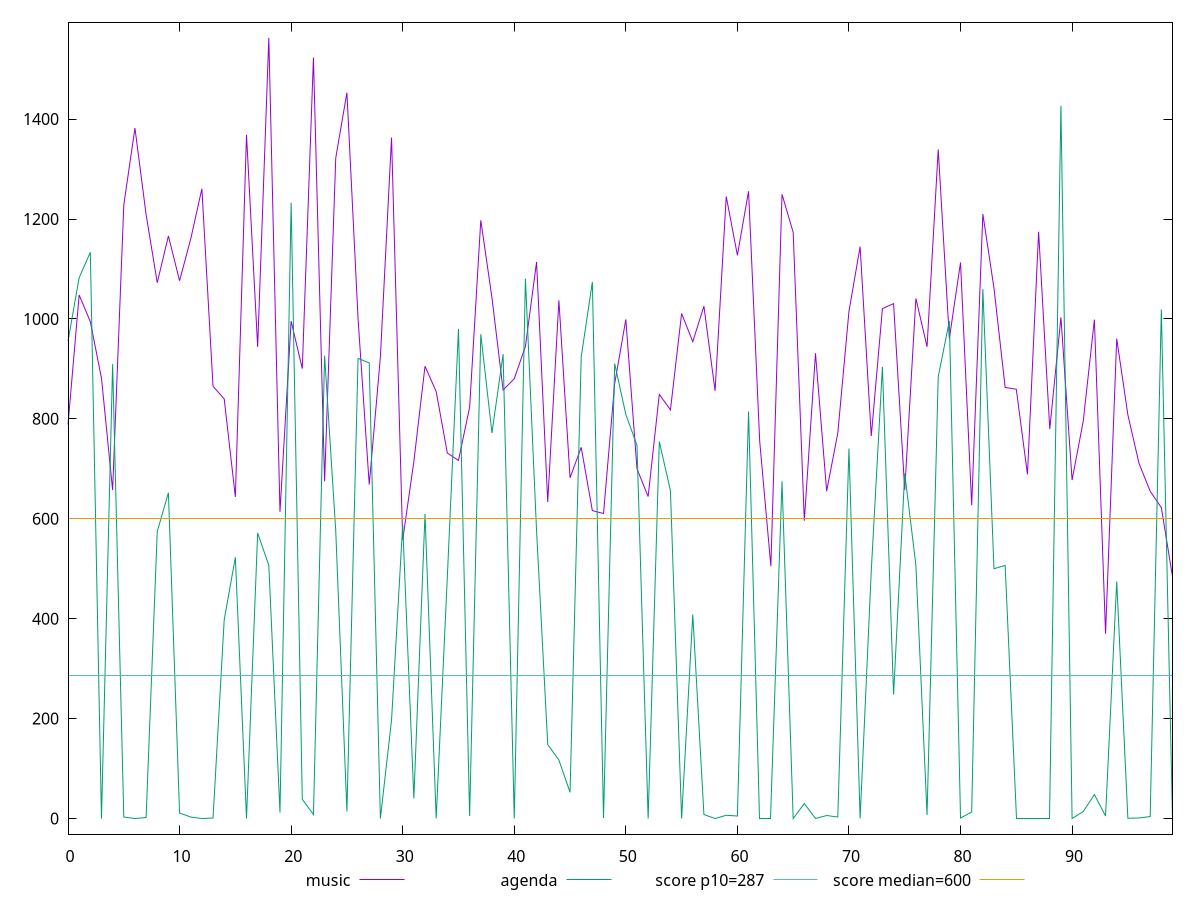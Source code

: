 reset

$music <<EOF
0 788.5
1 1048
2 994.5000000000009
3 881.5
4 657.3484999999991
5 1228
6 1382
7 1209
8 1072.5
9 1166
10 1076.499999999999
11 1159.999999999999
12 1260.5855000000001
13 865
14 840.0399999999995
15 643.677999999999
16 1368.5
17 944
18 1562.5
19 614
20 995.5465000000022
21 900.5000000000009
22 1523
23 674.8850000000011
24 1322.3220000000001
25 1452.9999999999989
26 1000
27 668.4460000000017
28 923.5
29 1362.9999999999982
30 557.615499999999
31 714.4870000000001
32 905.3675000000003
33 854.7410000000009
34 731.5
35 716.7394999999979
36 823.5
37 1197.5
38 1042.5
39 857.6625000000013
40 880.3834999999999
41 945
42 1114
43 633.5969999999998
44 1037.143000000001
45 681.960000000001
46 742.9999999999991
47 616.3299999999999
48 610.5
49 870.4674999999988
50 998.9780000000001
51 700.0000000000009
52 644.3999999999996
53 849.0000000000009
54 818
55 1010.8920000000007
56 954.4999999999991
57 1025.5
58 856
59 1245
60 1127.5
61 1255.6074999999992
62 755.0000000000001
63 504.97399999999925
64 1249.500000000001
65 1173.3805
66 596.0640000000012
67 931.1760000000004
68 655.3010000000022
69 771.5100000000002
70 1014.9999999999991
71 1144.6500000000015
72 765.6244999999999
73 1020.6130000000012
74 1030.7065000000002
75 657.4009999999998
76 1041.000000000001
77 944.1284999999998
78 1339.2070000000003
79 960.8739999999989
80 1113
81 627.1550000000007
82 1210
83 1061.5
84 862.9685
85 859.1674999999987
86 688.8860000000004
87 1174.5
88 779.6719999999987
89 1003.1439999999993
90 677.5184999999992
91 795.5710000000017
92 998.4999999999991
93 370
94 960.5
95 808
96 710.7439999999997
97 655
98 622.3230000000003
99 484.22950000000037
EOF

$agenda <<EOF
0 955.5769999999993
1 1082.499999999999
2 1133.5
3 0
4 909.5
5 3
6 0
7 2
8 574.5
9 652
10 10.999999999999773
11 2.9999999999998863
12 0
13 1
14 397.5
15 523
16 0
17 571.4914999999978
18 506.5000000000018
19 12
20 1232.5
21 38.5
22 8
23 926.5
24 575.5
25 14
26 921
27 911.9584999999997
28 0
29 197
30 587.5
31 40
32 610
33 0
34 482.9999999999982
35 980
36 5
37 969.5
38 771.7429999999999
39 929.5195000000001
40 0
41 1080.5
42 575.5
43 148
44 117
45 52.5
46 923.5000000000018
47 1074
48 1
49 910.6144999999988
50 809
51 747
52 0
53 754.5
54 656
55 0
56 408.2275000000009
57 8
58 0
59 6.5
60 5
61 814.7989999999991
62 0
63 0
64 675
65 0
66 29.999999999999773
67 0
68 6
69 3
70 740.5
71 0
72 495.8580000000011
73 904
74 248
75 690.9350000000031
76 506.9999999999991
77 6.999999999999773
78 884
79 996
80 1
81 12.999999999999886
82 1060
83 500
84 506.6329999999998
85 0
86 0
87 0
88 0
89 1426.9009999999998
90 0
91 13.999999999999886
92 48
93 4.999999999999886
94 474.434000000002
95 0.5000000000001137
96 1
97 4
98 1019
99 0
EOF

set key outside below
set xrange [0:99]
set yrange [-31.25:1593.75]
set trange [-31.25:1593.75]
set terminal svg size 640, 520 enhanced background rgb 'white'
set output "reports/report_00027_2021-02-24T12-40-31.850Z/total-blocking-time/comparison/line/0_vs_1.svg"

plot $music title "music" with line, \
     $agenda title "agenda" with line, \
     287 title "score p10=287", \
     600 title "score median=600"

reset
